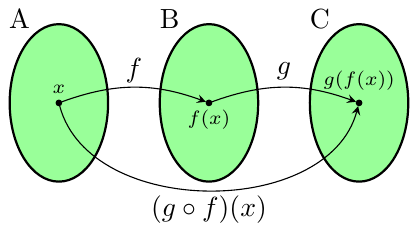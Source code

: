 \documentclass[crop,tikz]{standalone}
\begin{document}
  \usetikzlibrary{shapes.geometric,positioning}
  \begin{tikzpicture}
    \node[%
      ellipse,
      draw,
      fill=white,
      thick,
      minimum height=2cm,
      minimum width=1.25cm,
      outer sep=8pt,
      fill=green!40
      ] (A) at (0,0) {};
    \node at (A.115) {A};

    \node[%
      ellipse,
      draw,
      fill=white,
      thick,
      minimum height=2cm,
      minimum width=1.25cm,
      outer sep=8pt,
      right=1cm of A,
      fill=green!40
    ] (B) at (A) {};
    \node at (B.115) {B};

    \node[%
      ellipse,
      draw,
      fill=white,
      thick,
      minimum height=2cm,
      minimum width=1.25cm,
      outer sep=8pt,
      right=1cm of B,
      fill=green!40
    ] (C) at (B) {};
    \node at (C.115) {C};

    \node[%
      circle,
      draw,
      inner sep=0pt,
      minimum size=2pt,
      fill=black
    ] (x) at (A) {};
    
    \node[%
      yshift=0.5em
    ] at (x) {\scriptsize $x$};

    \node[%
      circle,
      draw,
      inner sep=0pt,
      minimum size=2pt,
      fill=black
    ] (fx) at (B) {};
    
    \node[%
      yshift=-0.6em
    ] at (fx) {\scriptsize $f(x)$};

    \node[%
      circle,
      draw,
      inner sep=0pt,
      minimum size=2pt,
      fill=black
    ] (gfx) at (C) {};
    
    \node[%
      yshift=0.8em
    ] at (gfx) {\scriptsize $g(f(x))$};

    \draw[out=20,in=160,-stealth] (x) to node[pos=0.5,yshift=0.6em] {$f$} (fx);
    \draw[out=20,in=160,-stealth] (fx) to node[pos=0.5,yshift=0.6em] {$g$} (gfx);
    \draw[out=-75,in=-105,-stealth] (x) to node[pos=0.5,yshift=-0.7em] {$(g\circ f)(x)$} (gfx);
  \end{tikzpicture}%
\end{document}